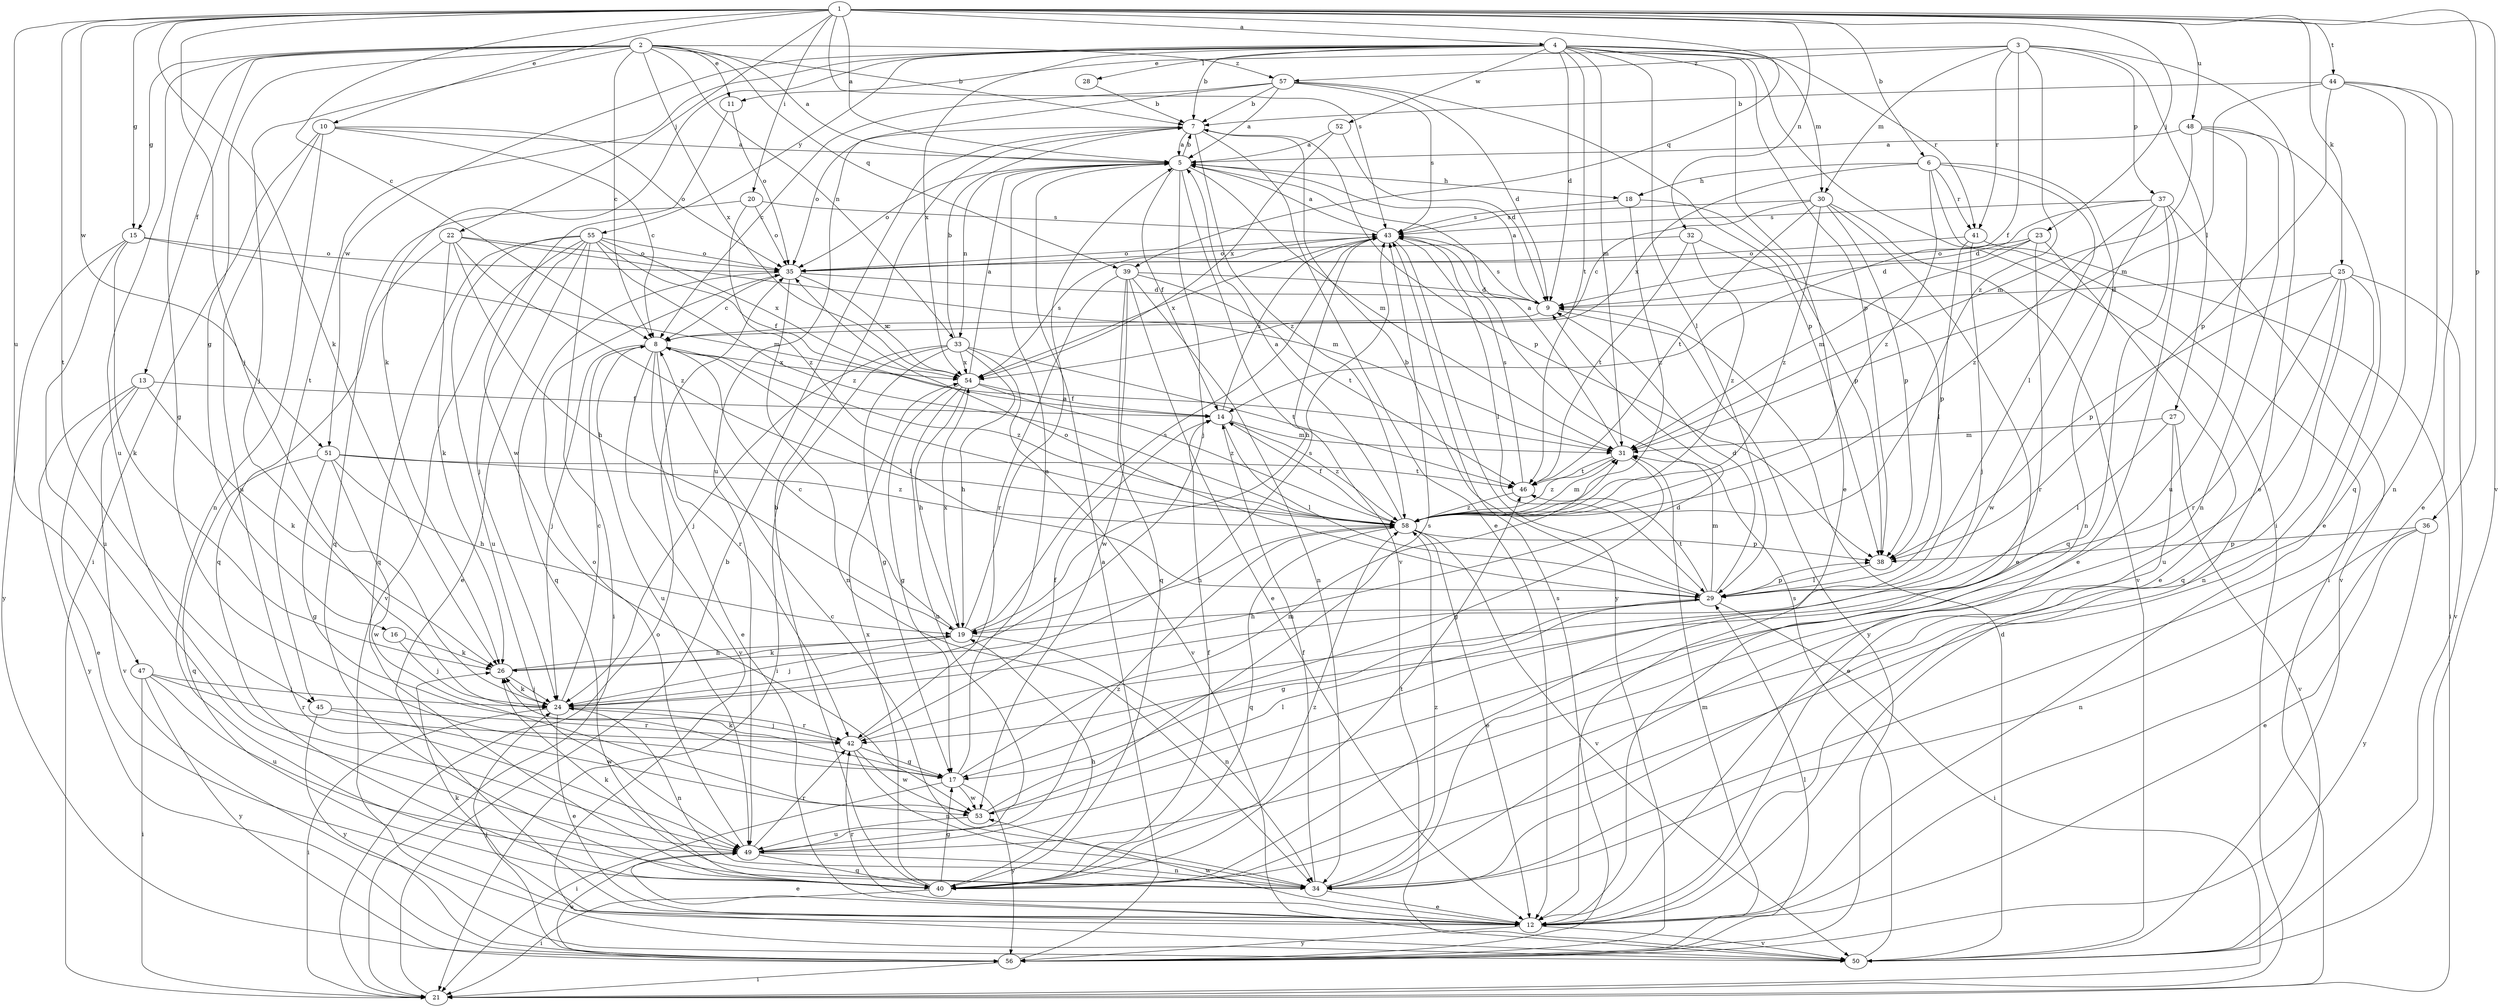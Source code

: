 strict digraph  {
	1 -> 4 [label=a];
	1 -> 5 [label=a];
	2 -> 5 [label=a];
	7 -> 5 [label=a];
	9 -> 5 [label=a];
	10 -> 5 [label=a];
	17 -> 5 [label=a];
	19 -> 5 [label=a];
	31 -> 5 [label=a];
	43 -> 5 [label=a];
	48 -> 5 [label=a];
	52 -> 5 [label=a];
	54 -> 5 [label=a];
	56 -> 5 [label=a];
	57 -> 5 [label=a];
	58 -> 5 [label=a];
	1 -> 6 [label=b];
	2 -> 7 [label=b];
	4 -> 7 [label=b];
	5 -> 7 [label=b];
	21 -> 7 [label=b];
	28 -> 7 [label=b];
	29 -> 7 [label=b];
	33 -> 7 [label=b];
	40 -> 7 [label=b];
	44 -> 7 [label=b];
	57 -> 7 [label=b];
	1 -> 8 [label=c];
	2 -> 8 [label=c];
	9 -> 8 [label=c];
	10 -> 8 [label=c];
	19 -> 8 [label=c];
	24 -> 8 [label=c];
	30 -> 8 [label=c];
	34 -> 8 [label=c];
	35 -> 8 [label=c];
	57 -> 8 [label=c];
	4 -> 9 [label=d];
	23 -> 9 [label=d];
	24 -> 9 [label=d];
	25 -> 9 [label=d];
	29 -> 9 [label=d];
	35 -> 9 [label=d];
	37 -> 9 [label=d];
	39 -> 9 [label=d];
	50 -> 9 [label=d];
	52 -> 9 [label=d];
	57 -> 9 [label=d];
	1 -> 10 [label=e];
	2 -> 11 [label=e];
	3 -> 11 [label=e];
	3 -> 12 [label=e];
	4 -> 12 [label=e];
	7 -> 12 [label=e];
	8 -> 12 [label=e];
	13 -> 12 [label=e];
	23 -> 12 [label=e];
	24 -> 12 [label=e];
	27 -> 12 [label=e];
	30 -> 12 [label=e];
	34 -> 12 [label=e];
	36 -> 12 [label=e];
	37 -> 12 [label=e];
	39 -> 12 [label=e];
	44 -> 12 [label=e];
	48 -> 12 [label=e];
	49 -> 12 [label=e];
	55 -> 12 [label=e];
	58 -> 12 [label=e];
	2 -> 13 [label=f];
	3 -> 14 [label=f];
	5 -> 14 [label=f];
	13 -> 14 [label=f];
	34 -> 14 [label=f];
	40 -> 14 [label=f];
	42 -> 14 [label=f];
	54 -> 14 [label=f];
	55 -> 14 [label=f];
	58 -> 14 [label=f];
	1 -> 15 [label=g];
	2 -> 15 [label=g];
	2 -> 16 [label=g];
	2 -> 17 [label=g];
	29 -> 17 [label=g];
	31 -> 17 [label=g];
	33 -> 17 [label=g];
	40 -> 17 [label=g];
	42 -> 17 [label=g];
	51 -> 17 [label=g];
	54 -> 17 [label=g];
	5 -> 18 [label=h];
	6 -> 18 [label=h];
	22 -> 19 [label=h];
	26 -> 19 [label=h];
	29 -> 19 [label=h];
	33 -> 19 [label=h];
	40 -> 19 [label=h];
	43 -> 19 [label=h];
	51 -> 19 [label=h];
	54 -> 19 [label=h];
	58 -> 19 [label=h];
	1 -> 20 [label=i];
	4 -> 21 [label=i];
	6 -> 21 [label=i];
	10 -> 21 [label=i];
	17 -> 21 [label=i];
	24 -> 21 [label=i];
	29 -> 21 [label=i];
	33 -> 21 [label=i];
	40 -> 21 [label=i];
	41 -> 21 [label=i];
	47 -> 21 [label=i];
	55 -> 21 [label=i];
	56 -> 21 [label=i];
	1 -> 22 [label=j];
	1 -> 23 [label=j];
	1 -> 24 [label=j];
	2 -> 24 [label=j];
	5 -> 24 [label=j];
	8 -> 24 [label=j];
	16 -> 24 [label=j];
	19 -> 24 [label=j];
	26 -> 24 [label=j];
	33 -> 24 [label=j];
	41 -> 24 [label=j];
	42 -> 24 [label=j];
	47 -> 24 [label=j];
	55 -> 24 [label=j];
	56 -> 24 [label=j];
	1 -> 25 [label=k];
	1 -> 26 [label=k];
	4 -> 26 [label=k];
	12 -> 26 [label=k];
	13 -> 26 [label=k];
	15 -> 26 [label=k];
	16 -> 26 [label=k];
	17 -> 26 [label=k];
	19 -> 26 [label=k];
	22 -> 26 [label=k];
	24 -> 26 [label=k];
	34 -> 26 [label=k];
	3 -> 27 [label=l];
	4 -> 28 [label=l];
	4 -> 29 [label=l];
	6 -> 29 [label=l];
	8 -> 29 [label=l];
	14 -> 29 [label=l];
	27 -> 29 [label=l];
	32 -> 29 [label=l];
	38 -> 29 [label=l];
	43 -> 29 [label=l];
	53 -> 29 [label=l];
	56 -> 29 [label=l];
	3 -> 30 [label=m];
	4 -> 30 [label=m];
	4 -> 31 [label=m];
	5 -> 31 [label=m];
	14 -> 31 [label=m];
	15 -> 31 [label=m];
	17 -> 31 [label=m];
	22 -> 31 [label=m];
	23 -> 31 [label=m];
	27 -> 31 [label=m];
	29 -> 31 [label=m];
	44 -> 31 [label=m];
	48 -> 31 [label=m];
	56 -> 31 [label=m];
	58 -> 31 [label=m];
	1 -> 32 [label=n];
	2 -> 33 [label=n];
	5 -> 33 [label=n];
	6 -> 34 [label=n];
	10 -> 34 [label=n];
	19 -> 34 [label=n];
	24 -> 34 [label=n];
	25 -> 34 [label=n];
	35 -> 34 [label=n];
	36 -> 34 [label=n];
	39 -> 34 [label=n];
	42 -> 34 [label=n];
	44 -> 34 [label=n];
	48 -> 34 [label=n];
	49 -> 34 [label=n];
	5 -> 35 [label=o];
	7 -> 35 [label=o];
	10 -> 35 [label=o];
	11 -> 35 [label=o];
	15 -> 35 [label=o];
	20 -> 35 [label=o];
	21 -> 35 [label=o];
	22 -> 35 [label=o];
	23 -> 35 [label=o];
	29 -> 35 [label=o];
	32 -> 35 [label=o];
	41 -> 35 [label=o];
	43 -> 35 [label=o];
	49 -> 35 [label=o];
	55 -> 35 [label=o];
	1 -> 36 [label=p];
	3 -> 37 [label=p];
	4 -> 38 [label=p];
	7 -> 38 [label=p];
	18 -> 38 [label=p];
	25 -> 38 [label=p];
	29 -> 38 [label=p];
	30 -> 38 [label=p];
	36 -> 38 [label=p];
	41 -> 38 [label=p];
	44 -> 38 [label=p];
	57 -> 38 [label=p];
	58 -> 38 [label=p];
	1 -> 39 [label=q];
	2 -> 39 [label=q];
	20 -> 40 [label=q];
	22 -> 40 [label=q];
	25 -> 40 [label=q];
	35 -> 40 [label=q];
	37 -> 40 [label=q];
	39 -> 40 [label=q];
	44 -> 40 [label=q];
	49 -> 40 [label=q];
	51 -> 40 [label=q];
	55 -> 40 [label=q];
	58 -> 40 [label=q];
	3 -> 41 [label=r];
	4 -> 41 [label=r];
	6 -> 41 [label=r];
	8 -> 42 [label=r];
	12 -> 42 [label=r];
	23 -> 42 [label=r];
	24 -> 42 [label=r];
	25 -> 42 [label=r];
	39 -> 42 [label=r];
	45 -> 42 [label=r];
	47 -> 42 [label=r];
	49 -> 42 [label=r];
	1 -> 43 [label=s];
	9 -> 43 [label=s];
	14 -> 43 [label=s];
	18 -> 43 [label=s];
	19 -> 43 [label=s];
	20 -> 43 [label=s];
	26 -> 43 [label=s];
	30 -> 43 [label=s];
	37 -> 43 [label=s];
	46 -> 43 [label=s];
	50 -> 43 [label=s];
	53 -> 43 [label=s];
	54 -> 43 [label=s];
	56 -> 43 [label=s];
	57 -> 43 [label=s];
	1 -> 44 [label=t];
	1 -> 45 [label=t];
	4 -> 45 [label=t];
	4 -> 46 [label=t];
	29 -> 46 [label=t];
	30 -> 46 [label=t];
	31 -> 46 [label=t];
	32 -> 46 [label=t];
	33 -> 46 [label=t];
	39 -> 46 [label=t];
	40 -> 46 [label=t];
	51 -> 46 [label=t];
	1 -> 47 [label=u];
	1 -> 48 [label=u];
	2 -> 49 [label=u];
	8 -> 49 [label=u];
	10 -> 49 [label=u];
	15 -> 49 [label=u];
	25 -> 49 [label=u];
	47 -> 49 [label=u];
	48 -> 49 [label=u];
	53 -> 49 [label=u];
	54 -> 49 [label=u];
	55 -> 49 [label=u];
	56 -> 49 [label=u];
	57 -> 49 [label=u];
	1 -> 50 [label=v];
	5 -> 50 [label=v];
	8 -> 50 [label=v];
	12 -> 50 [label=v];
	13 -> 50 [label=v];
	25 -> 50 [label=v];
	27 -> 50 [label=v];
	30 -> 50 [label=v];
	33 -> 50 [label=v];
	37 -> 50 [label=v];
	55 -> 50 [label=v];
	58 -> 50 [label=v];
	1 -> 51 [label=w];
	4 -> 51 [label=w];
	4 -> 52 [label=w];
	11 -> 53 [label=w];
	12 -> 53 [label=w];
	17 -> 53 [label=w];
	37 -> 53 [label=w];
	39 -> 53 [label=w];
	42 -> 53 [label=w];
	45 -> 53 [label=w];
	51 -> 53 [label=w];
	2 -> 54 [label=x];
	4 -> 54 [label=x];
	6 -> 54 [label=x];
	8 -> 54 [label=x];
	19 -> 54 [label=x];
	33 -> 54 [label=x];
	35 -> 54 [label=x];
	40 -> 54 [label=x];
	43 -> 54 [label=x];
	52 -> 54 [label=x];
	55 -> 54 [label=x];
	4 -> 55 [label=y];
	9 -> 56 [label=y];
	12 -> 56 [label=y];
	13 -> 56 [label=y];
	15 -> 56 [label=y];
	17 -> 56 [label=y];
	36 -> 56 [label=y];
	43 -> 56 [label=y];
	45 -> 56 [label=y];
	47 -> 56 [label=y];
	2 -> 57 [label=z];
	3 -> 57 [label=z];
	3 -> 58 [label=z];
	6 -> 58 [label=z];
	7 -> 58 [label=z];
	8 -> 58 [label=z];
	14 -> 58 [label=z];
	18 -> 58 [label=z];
	20 -> 58 [label=z];
	22 -> 58 [label=z];
	30 -> 58 [label=z];
	31 -> 58 [label=z];
	32 -> 58 [label=z];
	34 -> 58 [label=z];
	37 -> 58 [label=z];
	40 -> 58 [label=z];
	46 -> 58 [label=z];
	49 -> 58 [label=z];
	51 -> 58 [label=z];
	54 -> 58 [label=z];
	55 -> 58 [label=z];
}
